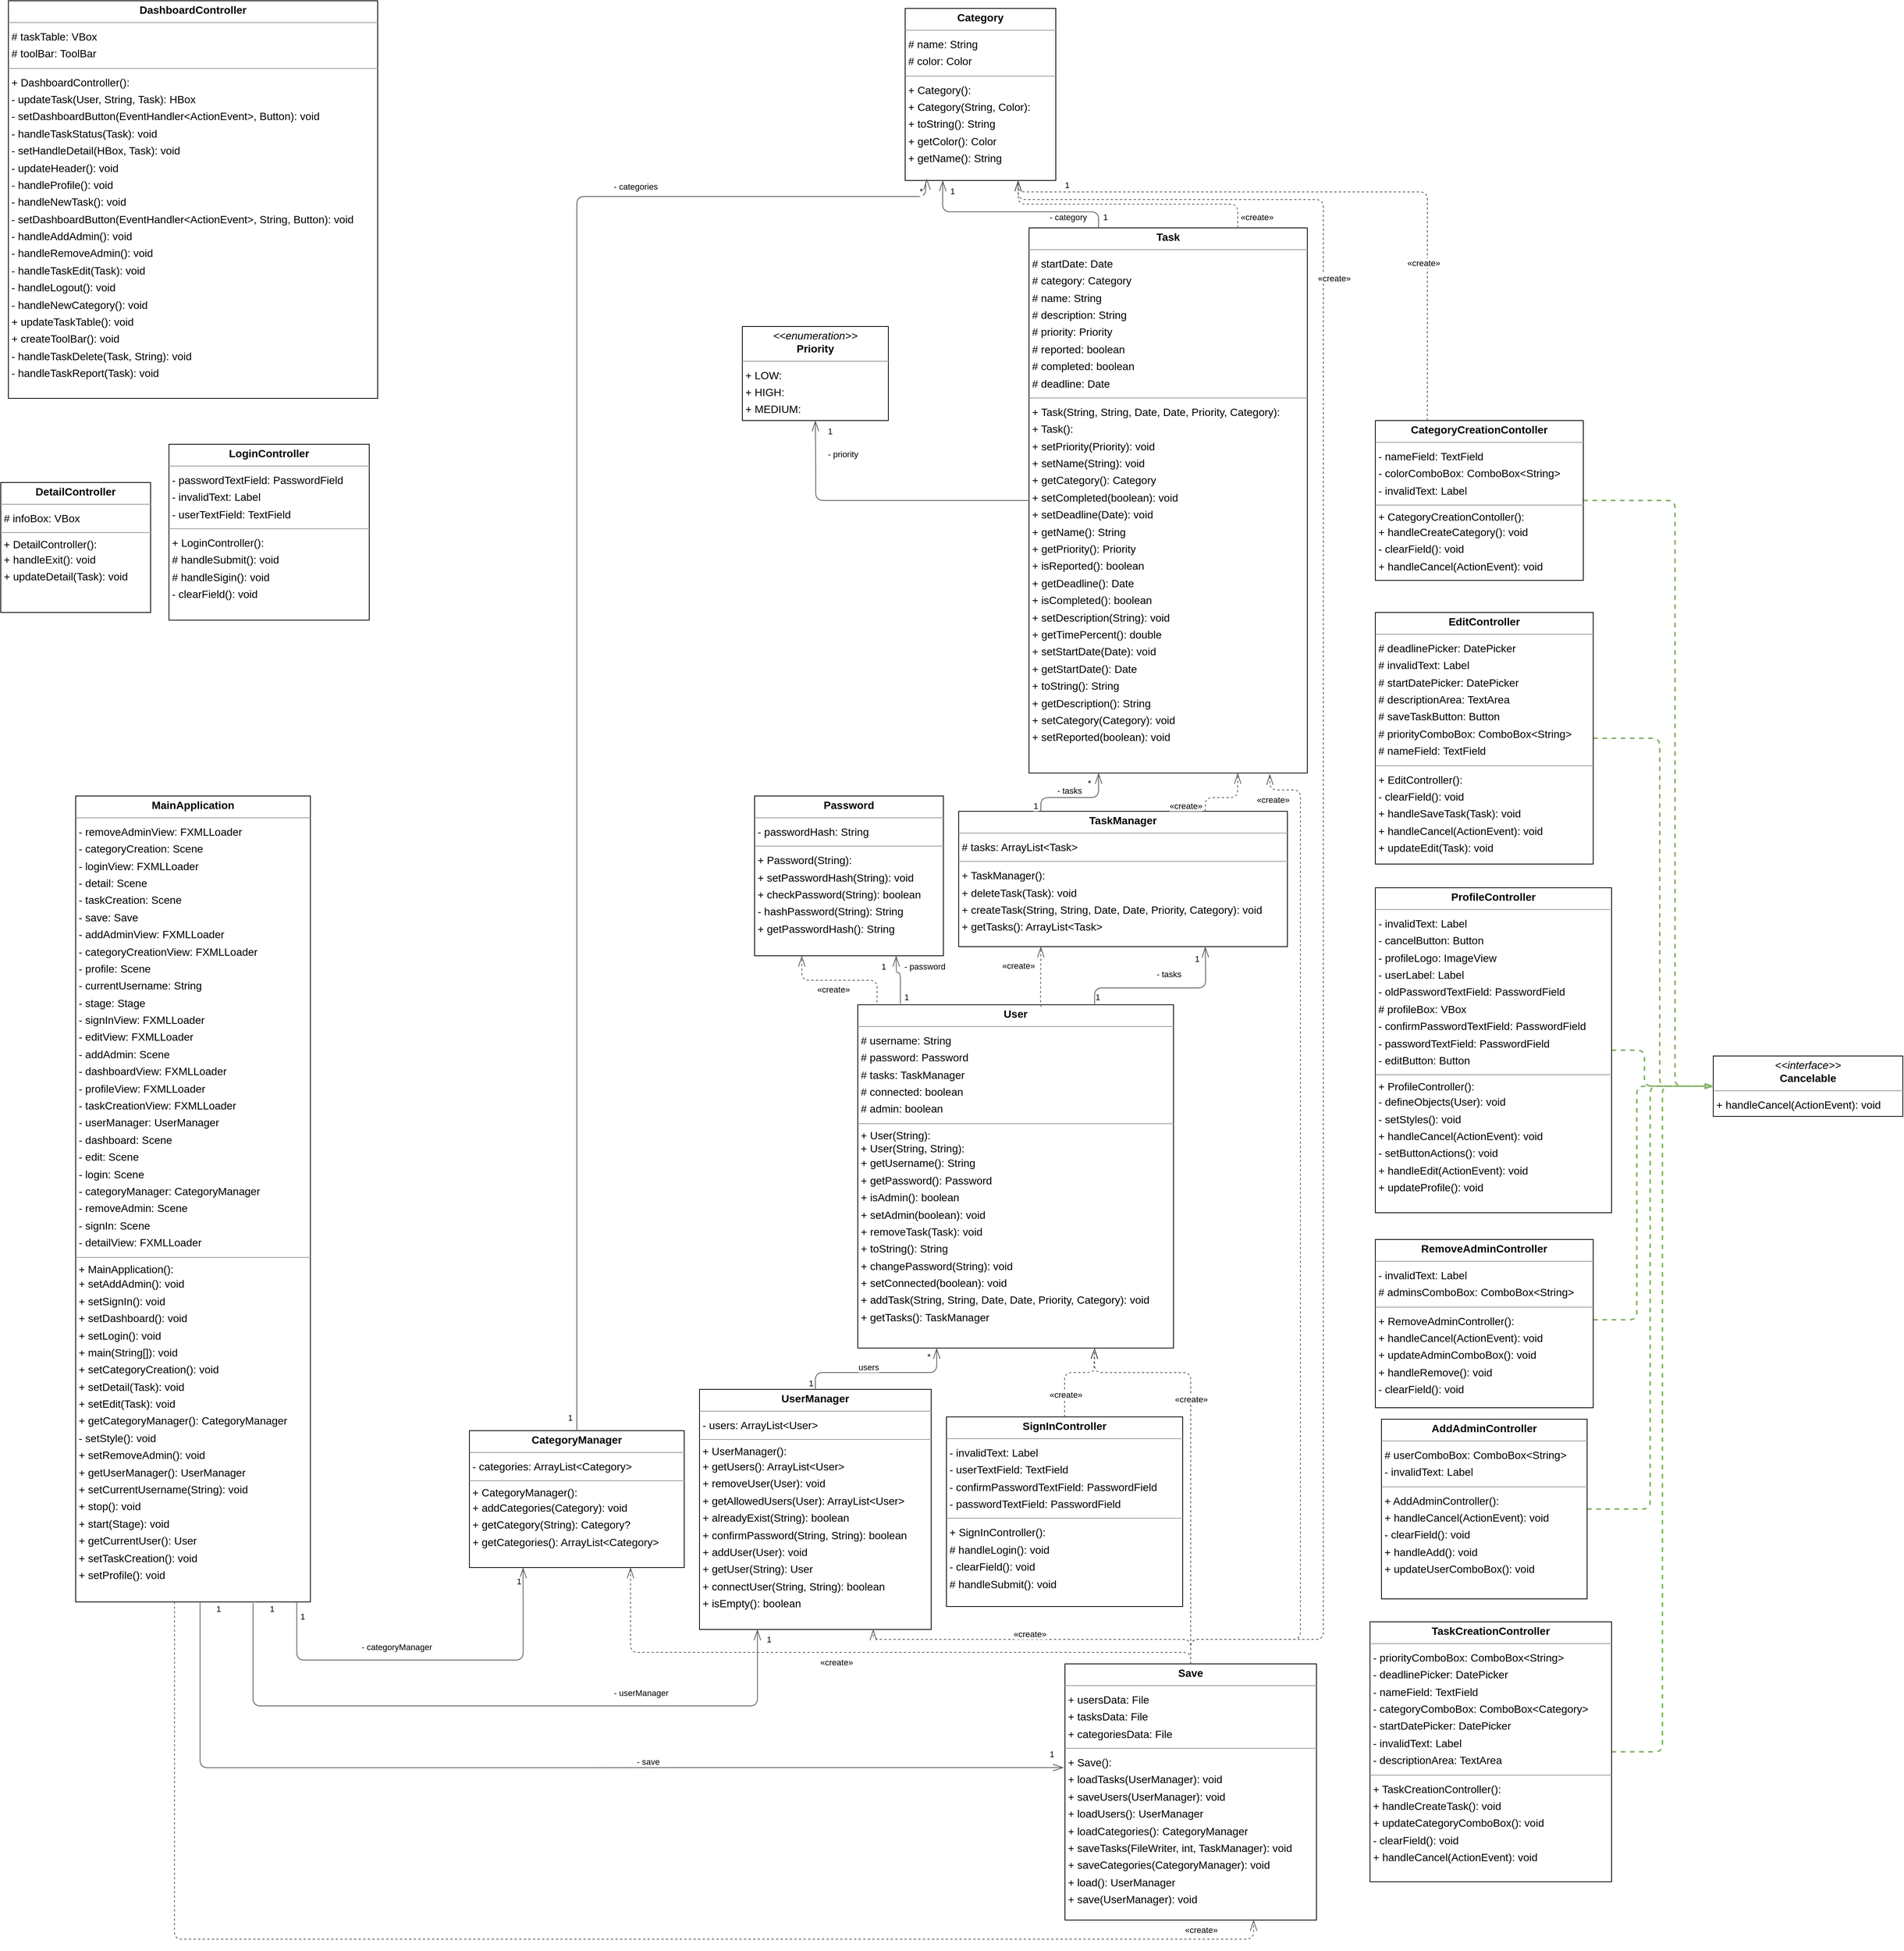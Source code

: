 <mxfile version="22.1.4" type="device">
  <diagram id="biqOIdV931Fqp9kKm7bZ" name="Page-1">
    <mxGraphModel dx="4780" dy="2589" grid="1" gridSize="10" guides="1" tooltips="1" connect="1" arrows="1" fold="1" page="0" pageScale="1" pageWidth="850" pageHeight="1100" background="none" math="0" shadow="0">
      <root>
        <mxCell id="0" />
        <mxCell id="1" parent="0" />
        <mxCell id="3N1D_MkrB97eSU9v-eaF-10" style="edgeStyle=orthogonalEdgeStyle;rounded=1;orthogonalLoop=1;jettySize=auto;html=1;entryX=0;entryY=0.5;entryDx=0;entryDy=0;fillColor=#d5e8d4;strokeColor=#82b366;strokeWidth=2;dashed=1;endArrow=blockThin;endFill=0;" edge="1" parent="1" source="node16" target="node1">
          <mxGeometry relative="1" as="geometry" />
        </mxCell>
        <mxCell id="node16" value="&lt;p style=&quot;margin:0px;margin-top:4px;text-align:center;&quot;&gt;&lt;b&gt;AddAdminController&lt;/b&gt;&lt;/p&gt;&lt;hr size=&quot;1&quot;&gt;&lt;p style=&quot;margin:0 0 0 4px;line-height:1.6;&quot;&gt;&lt;/p&gt;&lt;p style=&quot;margin:0 0 0 4px;line-height:1.6;&quot;&gt;# userComboBox: ComboBox&amp;lt;String&amp;gt;&lt;br&gt;- invalidText: Label&lt;/p&gt;&lt;hr size=&quot;1&quot;&gt;&lt;p style=&quot;margin:0 0 0 4px;line-height:1.6;&quot;&gt;+ AddAdminController():&lt;/p&gt;&lt;p style=&quot;margin:0 0 0 4px;line-height:1.6;&quot;&gt;+ handleCancel(ActionEvent): void&lt;br&gt;- clearField(): void&lt;br&gt;+ handleAdd(): void&lt;br&gt;+ updateUserComboBox(): void&lt;/p&gt;" style="verticalAlign=top;align=left;overflow=fill;fontSize=14;fontFamily=Helvetica;html=1;rounded=0;shadow=0;comic=0;labelBackgroundColor=none;strokeWidth=1;" parent="1" vertex="1">
          <mxGeometry x="1096" y="1815" width="269" height="235" as="geometry" />
        </mxCell>
        <mxCell id="node1" value="&lt;p style=&quot;margin:0px;margin-top:4px;text-align:center;&quot;&gt;&lt;i&gt;&amp;lt;&amp;lt;interface&amp;gt;&amp;gt;&lt;/i&gt;&lt;br/&gt;&lt;b&gt;Cancelable&lt;/b&gt;&lt;/p&gt;&lt;hr size=&quot;1&quot;/&gt;&lt;p style=&quot;margin:0 0 0 4px;line-height:1.6;&quot;&gt;+ handleCancel(ActionEvent): void&lt;/p&gt;" style="verticalAlign=top;align=left;overflow=fill;fontSize=14;fontFamily=Helvetica;html=1;rounded=0;shadow=0;comic=0;labelBackgroundColor=none;strokeWidth=1;" parent="1" vertex="1">
          <mxGeometry x="1530" y="1340" width="248" height="79" as="geometry" />
        </mxCell>
        <mxCell id="node8" value="&lt;p style=&quot;margin:0px;margin-top:4px;text-align:center;&quot;&gt;&lt;b&gt;Category&lt;/b&gt;&lt;/p&gt;&lt;hr size=&quot;1&quot;&gt;&lt;p style=&quot;margin:0 0 0 4px;line-height:1.6;&quot;&gt;&lt;/p&gt;&lt;p style=&quot;margin:0 0 0 4px;line-height:1.6;&quot;&gt;# name: String&lt;br&gt;# color: Color&lt;/p&gt;&lt;hr size=&quot;1&quot;&gt;&lt;p style=&quot;margin:0 0 0 4px;line-height:1.6;&quot;&gt;+ Category():&lt;br style=&quot;border-color: var(--border-color);&quot;&gt;+ Category(String, Color):&lt;br&gt;&lt;/p&gt;&lt;p style=&quot;margin:0 0 0 4px;line-height:1.6;&quot;&gt;+ toString(): String&lt;br&gt;+ getColor(): Color&lt;br&gt;+ getName(): String&lt;/p&gt;" style="verticalAlign=top;align=left;overflow=fill;fontSize=14;fontFamily=Helvetica;html=1;rounded=0;shadow=0;comic=0;labelBackgroundColor=none;strokeWidth=1;" parent="1" vertex="1">
          <mxGeometry x="473" y="-30" width="197" height="225" as="geometry" />
        </mxCell>
        <mxCell id="3N1D_MkrB97eSU9v-eaF-14" style="edgeStyle=orthogonalEdgeStyle;rounded=1;orthogonalLoop=1;jettySize=auto;html=1;entryX=0;entryY=0.5;entryDx=0;entryDy=0;fillColor=#d5e8d4;strokeColor=#82b366;strokeWidth=2;dashed=1;endArrow=blockThin;endFill=0;" edge="1" parent="1" source="node10" target="node1">
          <mxGeometry relative="1" as="geometry">
            <Array as="points">
              <mxPoint x="1480" y="614" />
              <mxPoint x="1480" y="1380" />
            </Array>
          </mxGeometry>
        </mxCell>
        <mxCell id="node10" value="&lt;p style=&quot;margin:0px;margin-top:4px;text-align:center;&quot;&gt;&lt;b&gt;CategoryCreationContoller&lt;/b&gt;&lt;/p&gt;&lt;hr size=&quot;1&quot;&gt;&lt;p style=&quot;margin:0 0 0 4px;line-height:1.6;&quot;&gt;&lt;/p&gt;&lt;p style=&quot;margin:0 0 0 4px;line-height:1.6;&quot;&gt;- nameField: TextField&lt;br&gt;- colorComboBox: ComboBox&amp;lt;String&amp;gt;&lt;br&gt;- invalidText: Label&lt;/p&gt;&lt;hr size=&quot;1&quot;&gt;&amp;nbsp;+ CategoryCreationContoller():&lt;p style=&quot;margin:0 0 0 4px;line-height:1.6;&quot;&gt;+ handleCreateCategory(): void&lt;br&gt;- clearField(): void&lt;br&gt;+ handleCancel(ActionEvent): void&lt;/p&gt;" style="verticalAlign=top;align=left;overflow=fill;fontSize=14;fontFamily=Helvetica;html=1;rounded=0;shadow=0;comic=0;labelBackgroundColor=none;strokeWidth=1;" parent="1" vertex="1">
          <mxGeometry x="1088" y="509" width="272" height="209" as="geometry" />
        </mxCell>
        <mxCell id="node12" value="&lt;p style=&quot;margin:0px;margin-top:4px;text-align:center;&quot;&gt;&lt;b&gt;CategoryManager&lt;/b&gt;&lt;/p&gt;&lt;hr size=&quot;1&quot;&gt;&lt;p style=&quot;margin:0 0 0 4px;line-height:1.6;&quot;&gt;&lt;/p&gt;&lt;p style=&quot;margin:0 0 0 4px;line-height:1.6;&quot;&gt;- categories: ArrayList&amp;lt;Category&amp;gt;&lt;/p&gt;&lt;hr size=&quot;1&quot;&gt;&amp;nbsp;+ CategoryManager():&lt;p style=&quot;margin:0 0 0 4px;line-height:1.6;&quot;&gt;+ addCategories(Category): void&lt;br&gt;+ getCategory(String): Category?&lt;br&gt;+ getCategories(): ArrayList&amp;lt;Category&amp;gt;&lt;/p&gt;" style="verticalAlign=top;align=left;overflow=fill;fontSize=14;fontFamily=Helvetica;html=1;rounded=0;shadow=0;comic=0;labelBackgroundColor=none;strokeWidth=1;" parent="1" vertex="1">
          <mxGeometry x="-97" y="1830" width="281" height="179" as="geometry" />
        </mxCell>
        <mxCell id="node18" value="&lt;p style=&quot;margin:0px;margin-top:4px;text-align:center;&quot;&gt;&lt;b&gt;DashboardController&lt;/b&gt;&lt;/p&gt;&lt;hr size=&quot;1&quot;&gt;&lt;p style=&quot;margin:0 0 0 4px;line-height:1.6;&quot;&gt;&lt;/p&gt;&lt;p style=&quot;margin:0 0 0 4px;line-height:1.6;&quot;&gt;# taskTable: VBox&lt;br&gt;# toolBar: ToolBar&lt;/p&gt;&lt;hr size=&quot;1&quot;&gt;&lt;p style=&quot;margin:0 0 0 4px;line-height:1.6;&quot;&gt;+ DashboardController():&lt;br&gt;&lt;/p&gt;&lt;p style=&quot;margin:0 0 0 4px;line-height:1.6;&quot;&gt;- updateTask(User, String, Task): HBox&lt;br&gt;- setDashboardButton(EventHandler&amp;lt;ActionEvent&amp;gt;, Button): void&lt;br&gt;- handleTaskStatus(Task): void&lt;br&gt;- setHandleDetail(HBox, Task): void&lt;br&gt;- updateHeader(): void&lt;br&gt;- handleProfile(): void&lt;br&gt;- handleNewTask(): void&lt;br&gt;- setDashboardButton(EventHandler&amp;lt;ActionEvent&amp;gt;, String, Button): void&lt;br&gt;- handleAddAdmin(): void&lt;br&gt;- handleRemoveAdmin(): void&lt;br&gt;- handleTaskEdit(Task): void&lt;br&gt;- handleLogout(): void&lt;br&gt;- handleNewCategory(): void&lt;br&gt;+ updateTaskTable(): void&lt;br&gt;+ createToolBar(): void&lt;br&gt;- handleTaskDelete(Task, String): void&lt;br&gt;- handleTaskReport(Task): void&lt;/p&gt;" style="verticalAlign=top;align=left;overflow=fill;fontSize=14;fontFamily=Helvetica;html=1;rounded=0;shadow=0;comic=0;labelBackgroundColor=none;strokeWidth=1;" parent="1" vertex="1">
          <mxGeometry x="-700" y="-40" width="483" height="520" as="geometry" />
        </mxCell>
        <mxCell id="node13" value="&lt;p style=&quot;margin:0px;margin-top:4px;text-align:center;&quot;&gt;&lt;b&gt;DetailController&lt;/b&gt;&lt;/p&gt;&lt;hr size=&quot;1&quot;&gt;&lt;p style=&quot;margin:0 0 0 4px;line-height:1.6;&quot;&gt;&lt;/p&gt;&lt;p style=&quot;margin:0 0 0 4px;line-height:1.6;&quot;&gt;# infoBox: VBox&lt;/p&gt;&lt;hr size=&quot;1&quot;&gt;&amp;nbsp;+ DetailController():&lt;p style=&quot;margin:0 0 0 4px;line-height:1.6;&quot;&gt;+ handleExit(): void&lt;br&gt;+ updateDetail(Task): void&lt;/p&gt;" style="verticalAlign=top;align=left;overflow=fill;fontSize=14;fontFamily=Helvetica;html=1;rounded=0;shadow=0;comic=0;labelBackgroundColor=none;strokeWidth=1;" parent="1" vertex="1">
          <mxGeometry x="-710" y="590" width="196" height="170" as="geometry" />
        </mxCell>
        <mxCell id="3N1D_MkrB97eSU9v-eaF-13" style="edgeStyle=orthogonalEdgeStyle;rounded=1;orthogonalLoop=1;jettySize=auto;html=1;entryX=0;entryY=0.5;entryDx=0;entryDy=0;fillColor=#d5e8d4;strokeColor=#82b366;strokeWidth=2;dashed=1;endArrow=blockThin;endFill=0;" edge="1" parent="1" source="node9" target="node1">
          <mxGeometry relative="1" as="geometry">
            <Array as="points">
              <mxPoint x="1460" y="925" />
              <mxPoint x="1460" y="1380" />
            </Array>
          </mxGeometry>
        </mxCell>
        <mxCell id="node9" value="&lt;p style=&quot;margin:0px;margin-top:4px;text-align:center;&quot;&gt;&lt;b&gt;EditController&lt;/b&gt;&lt;/p&gt;&lt;hr size=&quot;1&quot;&gt;&lt;p style=&quot;margin:0 0 0 4px;line-height:1.6;&quot;&gt;&lt;/p&gt;&lt;p style=&quot;margin:0 0 0 4px;line-height:1.6;&quot;&gt;# deadlinePicker: DatePicker&lt;br&gt;# invalidText: Label&lt;br&gt;# startDatePicker: DatePicker&lt;br&gt;# descriptionArea: TextArea&lt;br&gt;# saveTaskButton: Button&lt;br&gt;# priorityComboBox: ComboBox&amp;lt;String&amp;gt;&lt;br&gt;# nameField: TextField&lt;/p&gt;&lt;hr size=&quot;1&quot;&gt;&lt;p style=&quot;margin:0 0 0 4px;line-height:1.6;&quot;&gt;+ EditController():&lt;/p&gt;&lt;p style=&quot;margin:0 0 0 4px;line-height:1.6;&quot;&gt;- clearField(): void&lt;br&gt;+ handleSaveTask(Task): void&lt;br&gt;+ handleCancel(ActionEvent): void&lt;br&gt;+ updateEdit(Task): void&lt;/p&gt;" style="verticalAlign=top;align=left;overflow=fill;fontSize=14;fontFamily=Helvetica;html=1;rounded=0;shadow=0;comic=0;labelBackgroundColor=none;strokeWidth=1;" parent="1" vertex="1">
          <mxGeometry x="1088" y="760" width="285" height="329" as="geometry" />
        </mxCell>
        <mxCell id="node17" value="&lt;p style=&quot;margin:0px;margin-top:4px;text-align:center;&quot;&gt;&lt;b&gt;LoginController&lt;/b&gt;&lt;/p&gt;&lt;hr size=&quot;1&quot;&gt;&lt;p style=&quot;margin:0 0 0 4px;line-height:1.6;&quot;&gt;&lt;/p&gt;&lt;p style=&quot;margin:0 0 0 4px;line-height:1.6;&quot;&gt;- passwordTextField: PasswordField&lt;br&gt;- invalidText: Label&lt;br&gt;- userTextField: TextField&lt;/p&gt;&lt;hr size=&quot;1&quot;&gt;&lt;p style=&quot;margin:0 0 0 4px;line-height:1.6;&quot;&gt;+ LoginController():&lt;br&gt;&lt;/p&gt;&lt;p style=&quot;margin:0 0 0 4px;line-height:1.6;&quot;&gt;# handleSubmit(): void&lt;br&gt;# handleSigin(): void&lt;br&gt;- clearField(): void&lt;/p&gt;" style="verticalAlign=top;align=left;overflow=fill;fontSize=14;fontFamily=Helvetica;html=1;rounded=0;shadow=0;comic=0;labelBackgroundColor=none;strokeWidth=1;" parent="1" vertex="1">
          <mxGeometry x="-490" y="540" width="262" height="230" as="geometry" />
        </mxCell>
        <mxCell id="node19" value="&lt;p style=&quot;margin:0px;margin-top:4px;text-align:center;&quot;&gt;&lt;b&gt;MainApplication&lt;/b&gt;&lt;/p&gt;&lt;hr size=&quot;1&quot;&gt;&lt;p style=&quot;margin:0 0 0 4px;line-height:1.6;&quot;&gt;&lt;/p&gt;&lt;p style=&quot;margin:0 0 0 4px;line-height:1.6;&quot;&gt;- removeAdminView: FXMLLoader&lt;br&gt;- categoryCreation: Scene&lt;br&gt;- loginView: FXMLLoader&lt;br&gt;- detail: Scene&lt;br&gt;- taskCreation: Scene&lt;br&gt;- save: Save&lt;br&gt;- addAdminView: FXMLLoader&lt;br&gt;- categoryCreationView: FXMLLoader&lt;br&gt;- profile: Scene&lt;br&gt;- currentUsername: String&lt;br&gt;- stage: Stage&lt;br&gt;- signInView: FXMLLoader&lt;br&gt;- editView: FXMLLoader&lt;br&gt;- addAdmin: Scene&lt;br&gt;- dashboardView: FXMLLoader&lt;br&gt;- profileView: FXMLLoader&lt;br&gt;- taskCreationView: FXMLLoader&lt;br&gt;- userManager: UserManager&lt;br&gt;- dashboard: Scene&lt;br&gt;- edit: Scene&lt;br&gt;- login: Scene&lt;br&gt;- categoryManager: CategoryManager&lt;br&gt;- removeAdmin: Scene&lt;br&gt;- signIn: Scene&lt;br&gt;- detailView: FXMLLoader&lt;/p&gt;&lt;hr size=&quot;1&quot;&gt;&amp;nbsp;+ MainApplication():&lt;p style=&quot;margin:0 0 0 4px;line-height:1.6;&quot;&gt;+ setAddAdmin(): void&lt;br&gt;+ setSignIn(): void&lt;br&gt;+ setDashboard(): void&lt;br&gt;+ setLogin(): void&lt;br&gt;+ main(String[]): void&lt;br&gt;+ setCategoryCreation(): void&lt;br&gt;+ setDetail(Task): void&lt;br&gt;+ setEdit(Task): void&lt;br&gt;+ getCategoryManager(): CategoryManager&lt;br&gt;- setStyle(): void&lt;br&gt;+ setRemoveAdmin(): void&lt;br&gt;+ getUserManager(): UserManager&lt;br&gt;+ setCurrentUsername(String): void&lt;br&gt;+ stop(): void&lt;br&gt;+ start(Stage): void&lt;br&gt;+ getCurrentUser(): User&lt;br&gt;+ setTaskCreation(): void&lt;br&gt;+ setProfile(): void&lt;/p&gt;" style="verticalAlign=top;align=left;overflow=fill;fontSize=14;fontFamily=Helvetica;html=1;rounded=0;shadow=0;comic=0;labelBackgroundColor=none;strokeWidth=1;" parent="1" vertex="1">
          <mxGeometry x="-612" y="1000" width="307" height="1054" as="geometry" />
        </mxCell>
        <mxCell id="node5" value="&lt;p style=&quot;margin:0px;margin-top:4px;text-align:center;&quot;&gt;&lt;b&gt;Password&lt;/b&gt;&lt;/p&gt;&lt;hr size=&quot;1&quot;&gt;&lt;p style=&quot;margin:0 0 0 4px;line-height:1.6;&quot;&gt;&lt;/p&gt;&lt;p style=&quot;margin:0 0 0 4px;line-height:1.6;&quot;&gt;- passwordHash: String&lt;/p&gt;&lt;hr size=&quot;1&quot;&gt;&lt;p style=&quot;margin:0 0 0 4px;line-height:1.6;&quot;&gt;+ Password(String):&lt;br&gt;&lt;/p&gt;&lt;p style=&quot;margin:0 0 0 4px;line-height:1.6;&quot;&gt;+ setPasswordHash(String): void&lt;br&gt;+ checkPassword(String): boolean&lt;br&gt;- hashPassword(String): String&lt;br&gt;+ getPasswordHash(): String&lt;/p&gt;" style="verticalAlign=top;align=left;overflow=fill;fontSize=14;fontFamily=Helvetica;html=1;rounded=0;shadow=0;comic=0;labelBackgroundColor=none;strokeWidth=1;" parent="1" vertex="1">
          <mxGeometry x="276" y="1000" width="247" height="209" as="geometry" />
        </mxCell>
        <mxCell id="node2" value="&lt;p style=&quot;margin:0px;margin-top:4px;text-align:center;&quot;&gt;&lt;i&gt;&amp;lt;&amp;lt;enumeration&amp;gt;&amp;gt;&lt;/i&gt;&lt;br&gt;&lt;b&gt;Priority&lt;/b&gt;&lt;/p&gt;&lt;hr size=&quot;1&quot;&gt;&lt;p style=&quot;margin:0 0 0 4px;line-height:1.6;&quot;&gt;&lt;/p&gt;&lt;p style=&quot;margin:0 0 0 4px;line-height:1.6;&quot;&gt;+ LOW: &lt;br&gt;+ HIGH: &lt;br&gt;+ MEDIUM:&lt;/p&gt;" style="verticalAlign=top;align=left;overflow=fill;fontSize=14;fontFamily=Helvetica;html=1;rounded=0;shadow=0;comic=0;labelBackgroundColor=none;strokeWidth=1;" parent="1" vertex="1">
          <mxGeometry x="260" y="386" width="191" height="123" as="geometry" />
        </mxCell>
        <mxCell id="3N1D_MkrB97eSU9v-eaF-12" style="edgeStyle=orthogonalEdgeStyle;rounded=1;orthogonalLoop=1;jettySize=auto;html=1;entryX=0;entryY=0.5;entryDx=0;entryDy=0;fillColor=#d5e8d4;strokeColor=#82b366;strokeWidth=2;dashed=1;endArrow=blockThin;endFill=0;" edge="1" parent="1" source="node3" target="node1">
          <mxGeometry relative="1" as="geometry">
            <Array as="points">
              <mxPoint x="1440" y="1333" />
              <mxPoint x="1440" y="1380" />
            </Array>
          </mxGeometry>
        </mxCell>
        <mxCell id="node3" value="&lt;p style=&quot;margin:0px;margin-top:4px;text-align:center;&quot;&gt;&lt;b&gt;ProfileController&lt;/b&gt;&lt;/p&gt;&lt;hr size=&quot;1&quot;&gt;&lt;p style=&quot;margin:0 0 0 4px;line-height:1.6;&quot;&gt;&lt;/p&gt;&lt;p style=&quot;margin:0 0 0 4px;line-height:1.6;&quot;&gt;- invalidText: Label&lt;br&gt;- cancelButton: Button&lt;br&gt;- profileLogo: ImageView&lt;br&gt;- userLabel: Label&lt;br&gt;- oldPasswordTextField: PasswordField&lt;br&gt;# profileBox: VBox&lt;br&gt;- confirmPasswordTextField: PasswordField&lt;br&gt;- passwordTextField: PasswordField&lt;br&gt;- editButton: Button&lt;/p&gt;&lt;hr size=&quot;1&quot;&gt;&amp;nbsp;+ ProfileController():&lt;p style=&quot;margin:0 0 0 4px;line-height:1.6;&quot;&gt;- defineObjects(User): void&lt;br&gt;- setStyles(): void&lt;br&gt;+ handleCancel(ActionEvent): void&lt;br&gt;- setButtonActions(): void&lt;br&gt;+ handleEdit(ActionEvent): void&lt;br&gt;+ updateProfile(): void&lt;/p&gt;" style="verticalAlign=top;align=left;overflow=fill;fontSize=14;fontFamily=Helvetica;html=1;rounded=0;shadow=0;comic=0;labelBackgroundColor=none;strokeWidth=1;" parent="1" vertex="1">
          <mxGeometry x="1088" y="1120" width="309" height="425" as="geometry" />
        </mxCell>
        <mxCell id="3N1D_MkrB97eSU9v-eaF-11" style="edgeStyle=orthogonalEdgeStyle;rounded=1;orthogonalLoop=1;jettySize=auto;html=1;entryX=0;entryY=0.5;entryDx=0;entryDy=0;fillColor=#d5e8d4;strokeColor=#82b366;strokeWidth=2;dashed=1;endArrow=blockThin;endFill=0;" edge="1" parent="1" source="node11" target="node1">
          <mxGeometry relative="1" as="geometry">
            <Array as="points">
              <mxPoint x="1430" y="1685" />
              <mxPoint x="1430" y="1380" />
            </Array>
          </mxGeometry>
        </mxCell>
        <mxCell id="node11" value="&lt;p style=&quot;margin:0px;margin-top:4px;text-align:center;&quot;&gt;&lt;b&gt;RemoveAdminController&lt;/b&gt;&lt;/p&gt;&lt;hr size=&quot;1&quot;&gt;&lt;p style=&quot;margin:0 0 0 4px;line-height:1.6;&quot;&gt;&lt;/p&gt;&lt;p style=&quot;margin:0 0 0 4px;line-height:1.6;&quot;&gt;- invalidText: Label&lt;br&gt;# adminsComboBox: ComboBox&amp;lt;String&amp;gt;&lt;/p&gt;&lt;hr size=&quot;1&quot;&gt;&lt;p style=&quot;margin:0 0 0 4px;line-height:1.6;&quot;&gt;+ RemoveAdminController():&lt;br&gt;&lt;/p&gt;&lt;p style=&quot;margin:0 0 0 4px;line-height:1.6;&quot;&gt;+ handleCancel(ActionEvent): void&lt;br&gt;+ updateAdminComboBox(): void&lt;br&gt;+ handleRemove(): void&lt;br&gt;- clearField(): void&lt;/p&gt;" style="verticalAlign=top;align=left;overflow=fill;fontSize=14;fontFamily=Helvetica;html=1;rounded=0;shadow=0;comic=0;labelBackgroundColor=none;strokeWidth=1;" parent="1" vertex="1">
          <mxGeometry x="1088" y="1580" width="285" height="220" as="geometry" />
        </mxCell>
        <mxCell id="node7" value="&lt;p style=&quot;margin:0px;margin-top:4px;text-align:center;&quot;&gt;&lt;b&gt;Save&lt;/b&gt;&lt;/p&gt;&lt;hr size=&quot;1&quot;&gt;&lt;p style=&quot;margin:0 0 0 4px;line-height:1.6;&quot;&gt;&lt;/p&gt;&lt;p style=&quot;margin:0 0 0 4px;line-height:1.6;&quot;&gt;+ usersData: File&lt;br&gt;+ tasksData: File&lt;br&gt;+ categoriesData: File&lt;/p&gt;&lt;hr size=&quot;1&quot;&gt;&lt;p style=&quot;margin:0 0 0 4px;line-height:1.6;&quot;&gt;+ Save():&lt;br&gt;&lt;/p&gt;&lt;p style=&quot;margin:0 0 0 4px;line-height:1.6;&quot;&gt;+ loadTasks(UserManager): void&lt;br&gt;+ saveUsers(UserManager): void&lt;br&gt;+ loadUsers(): UserManager&lt;br&gt;+ loadCategories(): CategoryManager&lt;br&gt;+ saveTasks(FileWriter, int, TaskManager): void&lt;br&gt;+ saveCategories(CategoryManager): void&lt;br&gt;+ load(): UserManager&lt;br&gt;+ save(UserManager): void&lt;/p&gt;" style="verticalAlign=top;align=left;overflow=fill;fontSize=14;fontFamily=Helvetica;html=1;rounded=0;shadow=0;comic=0;labelBackgroundColor=none;strokeWidth=1;" parent="1" vertex="1">
          <mxGeometry x="682" y="2135" width="329" height="335" as="geometry" />
        </mxCell>
        <mxCell id="node14" value="&lt;p style=&quot;margin:0px;margin-top:4px;text-align:center;&quot;&gt;&lt;b&gt;SignInController&lt;/b&gt;&lt;/p&gt;&lt;hr size=&quot;1&quot;&gt;&lt;p style=&quot;margin:0 0 0 4px;line-height:1.6;&quot;&gt;&lt;/p&gt;&lt;p style=&quot;margin:0 0 0 4px;line-height:1.6;&quot;&gt;- invalidText: Label&lt;br&gt;- userTextField: TextField&lt;br&gt;- confirmPasswordTextField: PasswordField&lt;br&gt;- passwordTextField: PasswordField&lt;/p&gt;&lt;hr size=&quot;1&quot;&gt;&lt;p style=&quot;margin:0 0 0 4px;line-height:1.6;&quot;&gt;+ SignInController():&lt;br&gt;&lt;/p&gt;&lt;p style=&quot;margin:0 0 0 4px;line-height:1.6;&quot;&gt;# handleLogin(): void&lt;br&gt;- clearField(): void&lt;br&gt;# handleSubmit(): void&lt;/p&gt;" style="verticalAlign=top;align=left;overflow=fill;fontSize=14;fontFamily=Helvetica;html=1;rounded=0;shadow=0;comic=0;labelBackgroundColor=none;strokeWidth=1;" parent="1" vertex="1">
          <mxGeometry x="527" y="1812" width="309" height="248" as="geometry" />
        </mxCell>
        <mxCell id="node20" value="&lt;p style=&quot;margin:0px;margin-top:4px;text-align:center;&quot;&gt;&lt;b&gt;Task&lt;/b&gt;&lt;/p&gt;&lt;hr size=&quot;1&quot;&gt;&lt;p style=&quot;margin:0 0 0 4px;line-height:1.6;&quot;&gt;&lt;/p&gt;&lt;p style=&quot;margin:0 0 0 4px;line-height:1.6;&quot;&gt;# startDate: Date&lt;br&gt;# category: Category&lt;br&gt;# name: String&lt;br&gt;# description: String&lt;br&gt;# priority: Priority&lt;br&gt;# reported: boolean&lt;br&gt;# completed: boolean&lt;br&gt;# deadline: Date&lt;/p&gt;&lt;hr size=&quot;1&quot;&gt;&lt;p style=&quot;margin:0 0 0 4px;line-height:1.6;&quot;&gt;+ Task(String, String, Date, Date, Priority, Category):&lt;br style=&quot;border-color: var(--border-color);&quot;&gt;+ Task():&lt;br&gt;&lt;/p&gt;&lt;p style=&quot;margin:0 0 0 4px;line-height:1.6;&quot;&gt;+ setPriority(Priority): void&lt;br&gt;+ setName(String): void&lt;br&gt;+ getCategory(): Category&lt;br&gt;+ setCompleted(boolean): void&lt;br&gt;+ setDeadline(Date): void&lt;br&gt;+ getName(): String&lt;br&gt;+ getPriority(): Priority&lt;br&gt;+ isReported(): boolean&lt;br&gt;+ getDeadline(): Date&lt;br&gt;+ isCompleted(): boolean&lt;br&gt;+ setDescription(String): void&lt;br&gt;+ getTimePercent(): double&lt;br&gt;+ setStartDate(Date): void&lt;br&gt;+ getStartDate(): Date&lt;br&gt;+ toString(): String&lt;br&gt;+ getDescription(): String&lt;br&gt;+ setCategory(Category): void&lt;br&gt;+ setReported(boolean): void&lt;/p&gt;" style="verticalAlign=top;align=left;overflow=fill;fontSize=14;fontFamily=Helvetica;html=1;rounded=0;shadow=0;comic=0;labelBackgroundColor=none;strokeWidth=1;" parent="1" vertex="1">
          <mxGeometry x="635" y="257" width="364" height="713" as="geometry" />
        </mxCell>
        <mxCell id="node15" value="&lt;p style=&quot;margin:0px;margin-top:4px;text-align:center;&quot;&gt;&lt;b&gt;TaskManager&lt;/b&gt;&lt;/p&gt;&lt;hr size=&quot;1&quot;&gt;&lt;p style=&quot;margin:0 0 0 4px;line-height:1.6;&quot;&gt;&lt;/p&gt;&lt;p style=&quot;margin:0 0 0 4px;line-height:1.6;&quot;&gt;# tasks: ArrayList&amp;lt;Task&amp;gt;&lt;/p&gt;&lt;hr size=&quot;1&quot;&gt;&lt;p style=&quot;margin:0 0 0 4px;line-height:1.6;&quot;&gt;+ TaskManager():&lt;br&gt;&lt;/p&gt;&lt;p style=&quot;margin:0 0 0 4px;line-height:1.6;&quot;&gt;+ deleteTask(Task): void&lt;br&gt;+ createTask(String, String, Date, Date, Priority, Category): void&lt;br&gt;+ getTasks(): ArrayList&amp;lt;Task&amp;gt;&lt;/p&gt;" style="verticalAlign=top;align=left;overflow=fill;fontSize=14;fontFamily=Helvetica;html=1;rounded=0;shadow=0;comic=0;labelBackgroundColor=none;strokeWidth=1;" parent="1" vertex="1">
          <mxGeometry x="543" y="1020" width="430" height="177" as="geometry" />
        </mxCell>
        <mxCell id="node0" value="&lt;p style=&quot;margin:0px;margin-top:4px;text-align:center;&quot;&gt;&lt;b&gt;User&lt;/b&gt;&lt;/p&gt;&lt;hr size=&quot;1&quot;&gt;&lt;p style=&quot;margin:0 0 0 4px;line-height:1.6;&quot;&gt;&lt;/p&gt;&lt;p style=&quot;margin:0 0 0 4px;line-height:1.6;&quot;&gt;# username: String&lt;br&gt;# password: Password&lt;br&gt;# tasks: TaskManager&lt;br&gt;# connected: boolean&lt;br&gt;# admin: boolean&lt;/p&gt;&lt;hr size=&quot;1&quot;&gt;&amp;nbsp;+ User(String):&lt;br style=&quot;border-color: var(--border-color);&quot;&gt;&amp;nbsp;+ User(String, String):&lt;p style=&quot;margin:0 0 0 4px;line-height:1.6;&quot;&gt;+ getUsername(): String&lt;br&gt;+ getPassword(): Password&lt;br&gt;+ isAdmin(): boolean&lt;br&gt;+ setAdmin(boolean): void&lt;br&gt;+ removeTask(Task): void&lt;br&gt;+ toString(): String&lt;br&gt;+ changePassword(String): void&lt;br&gt;+ setConnected(boolean): void&lt;br&gt;+ addTask(String, String, Date, Date, Priority, Category): void&lt;br&gt;+ getTasks(): TaskManager&lt;/p&gt;" style="verticalAlign=top;align=left;overflow=fill;fontSize=14;fontFamily=Helvetica;html=1;rounded=0;shadow=0;comic=0;labelBackgroundColor=none;strokeWidth=1;" parent="1" vertex="1">
          <mxGeometry x="411" y="1273" width="413" height="449" as="geometry" />
        </mxCell>
        <mxCell id="node4" value="&lt;p style=&quot;margin:0px;margin-top:4px;text-align:center;&quot;&gt;&lt;b&gt;UserManager&lt;/b&gt;&lt;/p&gt;&lt;hr size=&quot;1&quot;&gt;&lt;p style=&quot;margin:0 0 0 4px;line-height:1.6;&quot;&gt;&lt;/p&gt;&lt;p style=&quot;margin:0 0 0 4px;line-height:1.6;&quot;&gt;- users: ArrayList&amp;lt;User&amp;gt;&lt;/p&gt;&lt;hr size=&quot;1&quot;&gt;&amp;nbsp;+ UserManager():&lt;p style=&quot;margin:0 0 0 4px;line-height:1.6;&quot;&gt;+ getUsers(): ArrayList&amp;lt;User&amp;gt;&lt;br&gt;+ removeUser(User): void&lt;br&gt;+ getAllowedUsers(User): ArrayList&amp;lt;User&amp;gt;&lt;br&gt;+ alreadyExist(String): boolean&lt;br&gt;+ confirmPassword(String, String): boolean&lt;br&gt;+ addUser(User): void&lt;br&gt;+ getUser(String): User&lt;br&gt;+ connectUser(String, String): boolean&lt;br&gt;+ isEmpty(): boolean&lt;/p&gt;" style="verticalAlign=top;align=left;overflow=fill;fontSize=14;fontFamily=Helvetica;html=1;rounded=0;shadow=0;comic=0;labelBackgroundColor=none;strokeWidth=1;" parent="1" vertex="1">
          <mxGeometry x="204" y="1776" width="303" height="314" as="geometry" />
        </mxCell>
        <mxCell id="edge16" value="" style="html=1;rounded=1;edgeStyle=orthogonalEdgeStyle;dashed=1;startArrow=none;endArrow=openThin;endSize=12;strokeColor=#595959;exitX=0.250;exitY=0.000;exitDx=0;exitDy=0;entryX=0.750;entryY=1.000;entryDx=0;entryDy=0;" parent="1" source="node10" target="node8" edge="1">
          <mxGeometry width="50" height="50" relative="1" as="geometry">
            <Array as="points">
              <mxPoint x="1156" y="210" />
              <mxPoint x="621" y="210" />
            </Array>
          </mxGeometry>
        </mxCell>
        <mxCell id="label98" value="«create»" style="edgeLabel;resizable=0;html=1;align=left;verticalAlign=top;strokeColor=default;" parent="edge16" vertex="1" connectable="0">
          <mxGeometry x="1060" y="290" as="geometry">
            <mxPoint x="68" as="offset" />
          </mxGeometry>
        </mxCell>
        <mxCell id="edge22" value="" style="html=1;rounded=1;edgeStyle=orthogonalEdgeStyle;dashed=0;startArrow=diamondThinstartSize=12;endArrow=openThin;endSize=12;strokeColor=#595959;exitX=0.500;exitY=0.000;exitDx=0;exitDy=0;entryX=0.144;entryY=0.991;entryDx=0;entryDy=0;entryPerimeter=0;" parent="1" source="node12" target="node8" edge="1">
          <mxGeometry width="50" height="50" relative="1" as="geometry">
            <Array as="points">
              <mxPoint x="44" y="216" />
              <mxPoint x="500" y="216" />
              <mxPoint x="500" y="195" />
              <mxPoint x="501" y="195" />
            </Array>
            <mxPoint x="500" y="230" as="targetPoint" />
          </mxGeometry>
        </mxCell>
        <mxCell id="label132" value="1" style="edgeLabel;resizable=0;html=1;align=left;verticalAlign=top;strokeColor=default;" parent="edge22" vertex="1" connectable="0">
          <mxGeometry x="30" y="1800" as="geometry" />
        </mxCell>
        <mxCell id="label136" value="*" style="edgeLabel;resizable=0;html=1;align=left;verticalAlign=top;strokeColor=default;" parent="edge22" vertex="1" connectable="0">
          <mxGeometry x="490" y="196" as="geometry" />
        </mxCell>
        <mxCell id="label137" value="- categories" style="edgeLabel;resizable=0;html=1;align=left;verticalAlign=top;strokeColor=default;" parent="edge22" vertex="1" connectable="0">
          <mxGeometry x="90" y="190" as="geometry" />
        </mxCell>
        <mxCell id="edge14" value="" style="html=1;rounded=1;edgeStyle=orthogonalEdgeStyle;dashed=0;startArrow=diamondThinstartSize=12;endArrow=openThin;endSize=12;strokeColor=#595959;exitX=0.942;exitY=1;exitDx=0;exitDy=0;entryX=0.250;entryY=1.000;entryDx=0;entryDy=0;exitPerimeter=0;" parent="1" source="node19" target="node12" edge="1">
          <mxGeometry width="50" height="50" relative="1" as="geometry">
            <Array as="points">
              <mxPoint x="-323" y="2130" />
              <mxPoint x="-27" y="2130" />
            </Array>
          </mxGeometry>
        </mxCell>
        <mxCell id="label84" value="1" style="edgeLabel;resizable=0;html=1;align=left;verticalAlign=top;strokeColor=default;" parent="edge14" vertex="1" connectable="0">
          <mxGeometry x="-360" y="2050" as="geometry" />
        </mxCell>
        <mxCell id="label88" value="1" style="edgeLabel;resizable=0;html=1;align=left;verticalAlign=top;strokeColor=default;" parent="edge14" vertex="1" connectable="0">
          <mxGeometry x="-37" y="2014" as="geometry" />
        </mxCell>
        <mxCell id="label89" value="- categoryManager" style="edgeLabel;resizable=0;html=1;align=left;verticalAlign=top;strokeColor=default;" parent="edge14" vertex="1" connectable="0">
          <mxGeometry x="-240" y="2100" as="geometry" />
        </mxCell>
        <mxCell id="edge7" value="" style="html=1;rounded=1;edgeStyle=orthogonalEdgeStyle;dashed=1;startArrow=none;endArrow=openThin;endSize=12;strokeColor=#595959;exitX=0.421;exitY=1;exitDx=0;exitDy=0;entryX=0.750;entryY=1.000;entryDx=0;entryDy=0;exitPerimeter=0;" parent="1" source="node19" target="node7" edge="1">
          <mxGeometry width="50" height="50" relative="1" as="geometry">
            <Array as="points">
              <mxPoint x="-483" y="2495" />
              <mxPoint x="929" y="2495" />
            </Array>
          </mxGeometry>
        </mxCell>
        <mxCell id="label44" value="«create»" style="edgeLabel;resizable=0;html=1;align=left;verticalAlign=top;strokeColor=default;" parent="edge7" vertex="1" connectable="0">
          <mxGeometry x="837" y="2470" as="geometry" />
        </mxCell>
        <mxCell id="edge19" value="" style="html=1;rounded=1;edgeStyle=orthogonalEdgeStyle;dashed=0;startArrow=diamondThinstartSize=12;endArrow=openThin;endSize=12;strokeColor=#595959;exitX=0.53;exitY=1.001;exitDx=0;exitDy=0;exitPerimeter=0;entryX=-0.005;entryY=0.405;entryDx=0;entryDy=0;entryPerimeter=0;" parent="1" source="node19" target="node7" edge="1">
          <mxGeometry width="50" height="50" relative="1" as="geometry">
            <Array as="points">
              <mxPoint x="-449" y="2271" />
            </Array>
            <mxPoint x="-450" y="2150" as="sourcePoint" />
            <mxPoint x="650" y="2280" as="targetPoint" />
          </mxGeometry>
        </mxCell>
        <mxCell id="label114" value="1" style="edgeLabel;resizable=0;html=1;align=left;verticalAlign=top;strokeColor=default;" parent="edge19" vertex="1" connectable="0">
          <mxGeometry x="-430" y="2050" as="geometry" />
        </mxCell>
        <mxCell id="label118" value="1" style="edgeLabel;resizable=0;html=1;align=left;verticalAlign=top;strokeColor=default;" parent="edge19" vertex="1" connectable="0">
          <mxGeometry x="660" y="2240" as="geometry" />
        </mxCell>
        <mxCell id="label119" value="- save" style="edgeLabel;resizable=0;html=1;align=left;verticalAlign=top;strokeColor=default;" parent="edge19" vertex="1" connectable="0">
          <mxGeometry x="120" y="2250" as="geometry" />
        </mxCell>
        <mxCell id="edge18" value="" style="html=1;rounded=1;edgeStyle=orthogonalEdgeStyle;dashed=0;startArrow=diamondThinstartSize=12;endArrow=openThin;endSize=12;strokeColor=#595959;exitX=0.764;exitY=0.999;exitDx=0;exitDy=0;entryX=0.250;entryY=1.000;entryDx=0;entryDy=0;exitPerimeter=0;" parent="1" source="node19" target="node4" edge="1">
          <mxGeometry width="50" height="50" relative="1" as="geometry">
            <Array as="points">
              <mxPoint x="-377" y="2054" />
              <mxPoint x="-380" y="2054" />
              <mxPoint x="-380" y="2190" />
              <mxPoint x="280" y="2190" />
            </Array>
          </mxGeometry>
        </mxCell>
        <mxCell id="label108" value="1" style="edgeLabel;resizable=0;html=1;align=left;verticalAlign=top;strokeColor=default;" parent="edge18" vertex="1" connectable="0">
          <mxGeometry x="-320" y="2060" as="geometry" />
        </mxCell>
        <mxCell id="label112" value="1" style="edgeLabel;resizable=0;html=1;align=left;verticalAlign=top;strokeColor=default;" parent="edge18" vertex="1" connectable="0">
          <mxGeometry x="290" y="2090" as="geometry" />
        </mxCell>
        <mxCell id="label113" value="- userManager" style="edgeLabel;resizable=0;html=1;align=left;verticalAlign=top;strokeColor=default;" parent="edge18" vertex="1" connectable="0">
          <mxGeometry x="90" y="2160" as="geometry" />
        </mxCell>
        <mxCell id="edge9" value="" style="html=1;rounded=1;edgeStyle=orthogonalEdgeStyle;dashed=1;startArrow=none;endArrow=openThin;endSize=12;strokeColor=#595959;exitX=0.500;exitY=0.000;exitDx=0;exitDy=0;entryX=0.750;entryY=1.000;entryDx=0;entryDy=0;" parent="1" source="node7" target="node8" edge="1">
          <mxGeometry width="50" height="50" relative="1" as="geometry">
            <Array as="points">
              <mxPoint x="846" y="2103" />
              <mxPoint x="1020" y="2103" />
              <mxPoint x="1020" y="220" />
              <mxPoint x="621" y="220" />
            </Array>
          </mxGeometry>
        </mxCell>
        <mxCell id="label56" value="«create»" style="edgeLabel;resizable=0;html=1;align=left;verticalAlign=top;strokeColor=default;" parent="edge9" vertex="1" connectable="0">
          <mxGeometry x="910" y="230" as="geometry" />
        </mxCell>
        <mxCell id="edge20" value="" style="html=1;rounded=1;edgeStyle=orthogonalEdgeStyle;dashed=1;startArrow=none;endArrow=openThin;endSize=12;strokeColor=#595959;exitX=0.500;exitY=0.000;exitDx=0;exitDy=0;entryX=0.750;entryY=1.000;entryDx=0;entryDy=0;" parent="1" source="node7" target="node12" edge="1">
          <mxGeometry width="50" height="50" relative="1" as="geometry">
            <Array as="points">
              <mxPoint x="847" y="2120" />
              <mxPoint x="114" y="2120" />
            </Array>
          </mxGeometry>
        </mxCell>
        <mxCell id="label122" value="«create»" style="edgeLabel;resizable=0;html=1;align=left;verticalAlign=top;strokeColor=default;" parent="edge20" vertex="1" connectable="0">
          <mxGeometry x="360" y="2120" as="geometry" />
        </mxCell>
        <mxCell id="edge15" value="" style="html=1;rounded=1;edgeStyle=orthogonalEdgeStyle;dashed=1;startArrow=none;endArrow=openThin;endSize=12;strokeColor=#595959;exitX=0.500;exitY=0.000;exitDx=0;exitDy=0;entryX=0.867;entryY=1.002;entryDx=0;entryDy=0;entryPerimeter=0;" parent="1" source="node7" target="node20" edge="1">
          <mxGeometry width="50" height="50" relative="1" as="geometry">
            <Array as="points">
              <mxPoint x="847" y="2103" />
              <mxPoint x="990" y="2103" />
              <mxPoint x="990" y="992" />
              <mxPoint x="950" y="992" />
              <mxPoint x="950" y="971" />
            </Array>
            <mxPoint x="960" y="980" as="targetPoint" />
          </mxGeometry>
        </mxCell>
        <mxCell id="label92" value="«create»" style="edgeLabel;resizable=0;html=1;align=left;verticalAlign=top;strokeColor=default;" parent="edge15" vertex="1" connectable="0">
          <mxGeometry x="931" y="992" as="geometry" />
        </mxCell>
        <mxCell id="edge10" value="" style="html=1;rounded=1;edgeStyle=orthogonalEdgeStyle;dashed=1;startArrow=none;endArrow=openThin;endSize=12;strokeColor=#595959;exitX=0.500;exitY=0.000;exitDx=0;exitDy=0;entryX=0.750;entryY=1.000;entryDx=0;entryDy=0;" parent="1" source="node7" target="node0" edge="1">
          <mxGeometry width="50" height="50" relative="1" as="geometry">
            <Array as="points">
              <mxPoint x="847" y="1754" />
              <mxPoint x="721" y="1754" />
            </Array>
          </mxGeometry>
        </mxCell>
        <mxCell id="label62" value="«create»" style="edgeLabel;resizable=0;html=1;align=left;verticalAlign=top;strokeColor=default;" parent="edge10" vertex="1" connectable="0">
          <mxGeometry x="824" y="1776" as="geometry" />
        </mxCell>
        <mxCell id="edge6" value="" style="html=1;rounded=1;edgeStyle=orthogonalEdgeStyle;dashed=1;startArrow=none;endArrow=openThin;endSize=12;strokeColor=#595959;exitX=0.500;exitY=0.000;exitDx=0;exitDy=0;entryX=0.750;entryY=1.000;entryDx=0;entryDy=0;" parent="1" source="node7" target="node4" edge="1">
          <mxGeometry width="50" height="50" relative="1" as="geometry">
            <Array as="points">
              <mxPoint x="847" y="2103" />
              <mxPoint x="432" y="2103" />
            </Array>
          </mxGeometry>
        </mxCell>
        <mxCell id="label38" value="«create»" style="edgeLabel;resizable=0;html=1;align=left;verticalAlign=top;strokeColor=default;" parent="edge6" vertex="1" connectable="0">
          <mxGeometry x="613" y="2083" as="geometry" />
        </mxCell>
        <mxCell id="edge8" value="" style="html=1;rounded=1;edgeStyle=orthogonalEdgeStyle;dashed=1;startArrow=none;endArrow=openThin;endSize=12;strokeColor=#595959;exitX=0.500;exitY=0.000;exitDx=0;exitDy=0;entryX=0.750;entryY=1.000;entryDx=0;entryDy=0;" parent="1" source="node14" target="node0" edge="1">
          <mxGeometry width="50" height="50" relative="1" as="geometry">
            <Array as="points">
              <mxPoint x="681" y="1754" />
              <mxPoint x="720" y="1754" />
              <mxPoint x="720" y="1744" />
              <mxPoint x="721" y="1744" />
            </Array>
          </mxGeometry>
        </mxCell>
        <mxCell id="label50" value="«create»" style="edgeLabel;resizable=0;html=1;align=left;verticalAlign=top;strokeColor=default;" parent="edge8" vertex="1" connectable="0">
          <mxGeometry x="660" y="1770" as="geometry" />
        </mxCell>
        <mxCell id="edge21" value="" style="html=1;rounded=1;edgeStyle=orthogonalEdgeStyle;dashed=0;startArrow=diamondThinstartSize=12;endArrow=openThin;endSize=12;strokeColor=#595959;exitX=0.250;exitY=0.000;exitDx=0;exitDy=0;entryX=0.250;entryY=1.000;entryDx=0;entryDy=0;" parent="1" source="node20" target="node8" edge="1">
          <mxGeometry width="50" height="50" relative="1" as="geometry">
            <Array as="points">
              <mxPoint x="726" y="236" />
              <mxPoint x="522" y="236" />
              <mxPoint x="522" y="216" />
              <mxPoint x="522" y="216" />
            </Array>
          </mxGeometry>
        </mxCell>
        <mxCell id="label126" value="1" style="edgeLabel;resizable=0;html=1;align=left;verticalAlign=top;strokeColor=default;" parent="edge21" vertex="1" connectable="0">
          <mxGeometry x="730" y="230" as="geometry" />
        </mxCell>
        <mxCell id="label130" value="1" style="edgeLabel;resizable=0;html=1;align=left;verticalAlign=top;strokeColor=default;" parent="edge21" vertex="1" connectable="0">
          <mxGeometry x="530" y="196" as="geometry" />
        </mxCell>
        <mxCell id="label131" value="- category" style="edgeLabel;resizable=0;html=1;align=left;verticalAlign=top;strokeColor=default;" parent="edge21" vertex="1" connectable="0">
          <mxGeometry x="660" y="230" as="geometry" />
        </mxCell>
        <mxCell id="edge25" value="" style="html=1;rounded=1;edgeStyle=orthogonalEdgeStyle;dashed=1;startArrow=none;endArrow=openThin;endSize=12;strokeColor=#595959;exitX=0.750;exitY=0.000;exitDx=0;exitDy=0;entryX=0.750;entryY=1.000;entryDx=0;entryDy=0;" parent="1" source="node20" target="node8" edge="1">
          <mxGeometry width="50" height="50" relative="1" as="geometry">
            <Array as="points">
              <mxPoint x="908" y="226" />
              <mxPoint x="621" y="226" />
            </Array>
          </mxGeometry>
        </mxCell>
        <mxCell id="label152" value="«create»" style="edgeLabel;resizable=0;html=1;align=left;verticalAlign=top;strokeColor=default;" parent="edge25" vertex="1" connectable="0">
          <mxGeometry x="1011" y="310" as="geometry" />
        </mxCell>
        <mxCell id="edge24" value="" style="html=1;rounded=1;edgeStyle=orthogonalEdgeStyle;dashed=0;startArrow=diamondThinstartSize=12;endArrow=openThin;endSize=12;strokeColor=#595959;entryX=0.500;entryY=1.000;entryDx=0;entryDy=0;" parent="1" source="node20" target="node2" edge="1">
          <mxGeometry width="50" height="50" relative="1" as="geometry">
            <Array as="points">
              <mxPoint x="356" y="613" />
              <mxPoint x="356" y="570" />
            </Array>
          </mxGeometry>
        </mxCell>
        <mxCell id="label144" value="1" style="edgeLabel;resizable=0;html=1;align=left;verticalAlign=top;strokeColor=default;" parent="edge24" vertex="1" connectable="0">
          <mxGeometry x="680" y="188" as="geometry" />
        </mxCell>
        <mxCell id="label148" value="1" style="edgeLabel;resizable=0;html=1;align=left;verticalAlign=top;strokeColor=default;" parent="edge24" vertex="1" connectable="0">
          <mxGeometry x="370" y="510" as="geometry" />
        </mxCell>
        <mxCell id="label149" value="- priority" style="edgeLabel;resizable=0;html=1;align=left;verticalAlign=top;strokeColor=default;" parent="edge24" vertex="1" connectable="0">
          <mxGeometry x="370" y="540" as="geometry" />
        </mxCell>
        <mxCell id="edge13" value="" style="html=1;rounded=1;edgeStyle=orthogonalEdgeStyle;dashed=0;startArrow=diamondThinstartSize=12;endArrow=openThin;endSize=12;strokeColor=#595959;exitX=0.250;exitY=0.000;exitDx=0;exitDy=0;entryX=0.250;entryY=1.000;entryDx=0;entryDy=0;" parent="1" source="node15" target="node20" edge="1">
          <mxGeometry width="50" height="50" relative="1" as="geometry">
            <Array as="points">
              <mxPoint x="650" y="1002" />
              <mxPoint x="726" y="1002" />
            </Array>
          </mxGeometry>
        </mxCell>
        <mxCell id="label78" value="1" style="edgeLabel;resizable=0;html=1;align=left;verticalAlign=top;strokeColor=default;" parent="edge13" vertex="1" connectable="0">
          <mxGeometry x="639" y="1000" as="geometry" />
        </mxCell>
        <mxCell id="label82" value="*" style="edgeLabel;resizable=0;html=1;align=left;verticalAlign=top;strokeColor=default;" parent="edge13" vertex="1" connectable="0">
          <mxGeometry x="710" y="970" as="geometry" />
        </mxCell>
        <mxCell id="label83" value="- tasks" style="edgeLabel;resizable=0;html=1;align=left;verticalAlign=top;strokeColor=default;" parent="edge13" vertex="1" connectable="0">
          <mxGeometry x="670" y="980" as="geometry" />
        </mxCell>
        <mxCell id="edge23" value="" style="html=1;rounded=1;edgeStyle=orthogonalEdgeStyle;dashed=1;startArrow=none;endArrow=openThin;endSize=12;strokeColor=#595959;exitX=0.750;exitY=0.000;exitDx=0;exitDy=0;entryX=0.750;entryY=1.000;entryDx=0;entryDy=0;" parent="1" source="node15" target="node20" edge="1">
          <mxGeometry width="50" height="50" relative="1" as="geometry">
            <Array as="points">
              <mxPoint x="865" y="1002" />
              <mxPoint x="908" y="1002" />
            </Array>
          </mxGeometry>
        </mxCell>
        <mxCell id="label140" value="«create»" style="edgeLabel;resizable=0;html=1;align=left;verticalAlign=top;strokeColor=default;" parent="edge23" vertex="1" connectable="0">
          <mxGeometry x="817" y="1000" as="geometry" />
        </mxCell>
        <mxCell id="edge17" value="" style="html=1;rounded=1;edgeStyle=orthogonalEdgeStyle;dashed=1;startArrow=none;endArrow=openThin;endSize=12;strokeColor=#595959;exitX=0.061;exitY=-0.007;exitDx=0;exitDy=0;entryX=0.250;entryY=1.000;entryDx=0;entryDy=0;exitPerimeter=0;" parent="1" source="node0" target="node5" edge="1">
          <mxGeometry width="50" height="50" relative="1" as="geometry">
            <Array as="points">
              <mxPoint x="436" y="1241" />
              <mxPoint x="338" y="1241" />
            </Array>
          </mxGeometry>
        </mxCell>
        <mxCell id="label104" value="«create»" style="edgeLabel;resizable=0;html=1;align=left;verticalAlign=top;strokeColor=default;" parent="edge17" vertex="1" connectable="0">
          <mxGeometry x="355.5" y="1240" as="geometry" />
        </mxCell>
        <mxCell id="edge27" value="" style="html=1;rounded=1;edgeStyle=orthogonalEdgeStyle;dashed=0;startArrow=diamondThinstartSize=12;endArrow=openThin;endSize=12;strokeColor=#595959;exitX=0.135;exitY=-0.003;exitDx=0;exitDy=0;entryX=0.750;entryY=1.000;entryDx=0;entryDy=0;exitPerimeter=0;" parent="1" source="node0" target="node5" edge="1">
          <mxGeometry width="50" height="50" relative="1" as="geometry">
            <Array as="points">
              <mxPoint x="467" y="1231" />
              <mxPoint x="461" y="1231" />
            </Array>
          </mxGeometry>
        </mxCell>
        <mxCell id="label162" value="1" style="edgeLabel;resizable=0;html=1;align=left;verticalAlign=top;strokeColor=default;" parent="edge27" vertex="1" connectable="0">
          <mxGeometry x="470" y="1250" as="geometry" />
        </mxCell>
        <mxCell id="label166" value="1" style="edgeLabel;resizable=0;html=1;align=left;verticalAlign=top;strokeColor=default;" parent="edge27" vertex="1" connectable="0">
          <mxGeometry x="440" y="1210" as="geometry" />
        </mxCell>
        <mxCell id="label167" value="- password" style="edgeLabel;resizable=0;html=1;align=left;verticalAlign=top;strokeColor=default;" parent="edge27" vertex="1" connectable="0">
          <mxGeometry x="470" y="1210" as="geometry" />
        </mxCell>
        <mxCell id="edge11" value="" style="html=1;rounded=1;edgeStyle=orthogonalEdgeStyle;dashed=0;startArrow=diamondThinstartSize=12;endArrow=openThin;endSize=12;strokeColor=#595959;exitX=0.750;exitY=0.000;exitDx=0;exitDy=0;entryX=0.750;entryY=1.000;entryDx=0;entryDy=0;" parent="1" source="node0" target="node15" edge="1">
          <mxGeometry width="50" height="50" relative="1" as="geometry">
            <Array as="points">
              <mxPoint x="721" y="1251" />
              <mxPoint x="866" y="1251" />
              <mxPoint x="866" y="1231" />
            </Array>
          </mxGeometry>
        </mxCell>
        <mxCell id="label66" value="1" style="edgeLabel;resizable=0;html=1;align=left;verticalAlign=top;strokeColor=default;" parent="edge11" vertex="1" connectable="0">
          <mxGeometry x="720" y="1250" as="geometry" />
        </mxCell>
        <mxCell id="label70" value="1" style="edgeLabel;resizable=0;html=1;align=left;verticalAlign=top;strokeColor=default;" parent="edge11" vertex="1" connectable="0">
          <mxGeometry x="850" y="1200" as="geometry" />
        </mxCell>
        <mxCell id="label71" value="- tasks" style="edgeLabel;resizable=0;html=1;align=left;verticalAlign=top;strokeColor=default;" parent="edge11" vertex="1" connectable="0">
          <mxGeometry x="800" y="1220" as="geometry" />
        </mxCell>
        <mxCell id="edge12" value="" style="html=1;rounded=1;edgeStyle=orthogonalEdgeStyle;dashed=1;startArrow=none;endArrow=openThin;endSize=12;strokeColor=#595959;exitX=0.581;exitY=0.006;exitDx=0;exitDy=0;entryX=0.250;entryY=1.000;entryDx=0;entryDy=0;exitPerimeter=0;" parent="1" source="node0" target="node15" edge="1">
          <mxGeometry width="50" height="50" relative="1" as="geometry">
            <Array as="points">
              <mxPoint x="650" y="1276" />
              <mxPoint x="650" y="1273" />
            </Array>
          </mxGeometry>
        </mxCell>
        <mxCell id="label74" value="«create»" style="edgeLabel;resizable=0;html=1;align=left;verticalAlign=top;strokeColor=default;" parent="edge12" vertex="1" connectable="0">
          <mxGeometry x="598" y="1209" as="geometry" />
        </mxCell>
        <mxCell id="edge26" value="" style="html=1;rounded=1;edgeStyle=orthogonalEdgeStyle;dashed=0;startArrow=diamondThinstartSize=12;endArrow=openThin;endSize=12;strokeColor=#595959;exitX=0.500;exitY=0.000;exitDx=0;exitDy=0;entryX=0.250;entryY=1.000;entryDx=0;entryDy=0;" parent="1" source="node4" target="node0" edge="1">
          <mxGeometry width="50" height="50" relative="1" as="geometry">
            <Array as="points">
              <mxPoint x="356" y="1754" />
              <mxPoint x="514" y="1754" />
            </Array>
          </mxGeometry>
        </mxCell>
        <mxCell id="label156" value="1" style="edgeLabel;resizable=0;html=1;align=left;verticalAlign=top;strokeColor=default;" parent="edge26" vertex="1" connectable="0">
          <mxGeometry x="345" y="1755" as="geometry" />
        </mxCell>
        <mxCell id="label160" value="*" style="edgeLabel;resizable=0;html=1;align=left;verticalAlign=top;strokeColor=default;" parent="edge26" vertex="1" connectable="0">
          <mxGeometry x="500" y="1720" as="geometry" />
        </mxCell>
        <mxCell id="label161" value="users" style="edgeLabel;resizable=0;html=1;align=left;verticalAlign=top;strokeColor=default;" parent="edge26" vertex="1" connectable="0">
          <mxGeometry x="410" y="1734" as="geometry" />
        </mxCell>
        <mxCell id="3N1D_MkrB97eSU9v-eaF-9" style="edgeStyle=orthogonalEdgeStyle;rounded=1;orthogonalLoop=1;jettySize=auto;html=1;entryX=0;entryY=0.5;entryDx=0;entryDy=0;dashed=1;fillColor=#d5e8d4;strokeColor=#82b366;endArrow=blockThin;endFill=0;strokeWidth=2;startSize=6;endSize=6;" edge="1" parent="1" source="node6" target="node1">
          <mxGeometry relative="1" as="geometry" />
        </mxCell>
        <mxCell id="node6" value="&lt;p style=&quot;margin:0px;margin-top:4px;text-align:center;&quot;&gt;&lt;b&gt;TaskCreationController&lt;/b&gt;&lt;/p&gt;&lt;hr size=&quot;1&quot;&gt;&lt;p style=&quot;margin:0 0 0 4px;line-height:1.6;&quot;&gt;&lt;/p&gt;&lt;p style=&quot;margin:0 0 0 4px;line-height:1.6;&quot;&gt;- priorityComboBox: ComboBox&amp;lt;String&amp;gt;&lt;br&gt;- deadlinePicker: DatePicker&lt;br&gt;- nameField: TextField&lt;br&gt;- categoryComboBox: ComboBox&amp;lt;Category&amp;gt;&lt;br&gt;- startDatePicker: DatePicker&lt;br&gt;- invalidText: Label&lt;br&gt;- descriptionArea: TextArea&lt;/p&gt;&lt;hr size=&quot;1&quot;&gt;&lt;p style=&quot;margin:0 0 0 4px;line-height:1.6;&quot;&gt;+ TaskCreationController():&lt;br&gt;&lt;/p&gt;&lt;p style=&quot;margin:0 0 0 4px;line-height:1.6;&quot;&gt;+ handleCreateTask(): void&lt;br&gt;+ updateCategoryComboBox(): void&lt;br&gt;- clearField(): void&lt;br&gt;+ handleCancel(ActionEvent): void&lt;/p&gt;" style="verticalAlign=top;align=left;overflow=fill;fontSize=14;fontFamily=Helvetica;html=1;rounded=0;shadow=0;comic=0;labelBackgroundColor=none;strokeWidth=1;" parent="1" vertex="1">
          <mxGeometry x="1081" y="2080" width="316" height="340" as="geometry" />
        </mxCell>
      </root>
    </mxGraphModel>
  </diagram>
</mxfile>
